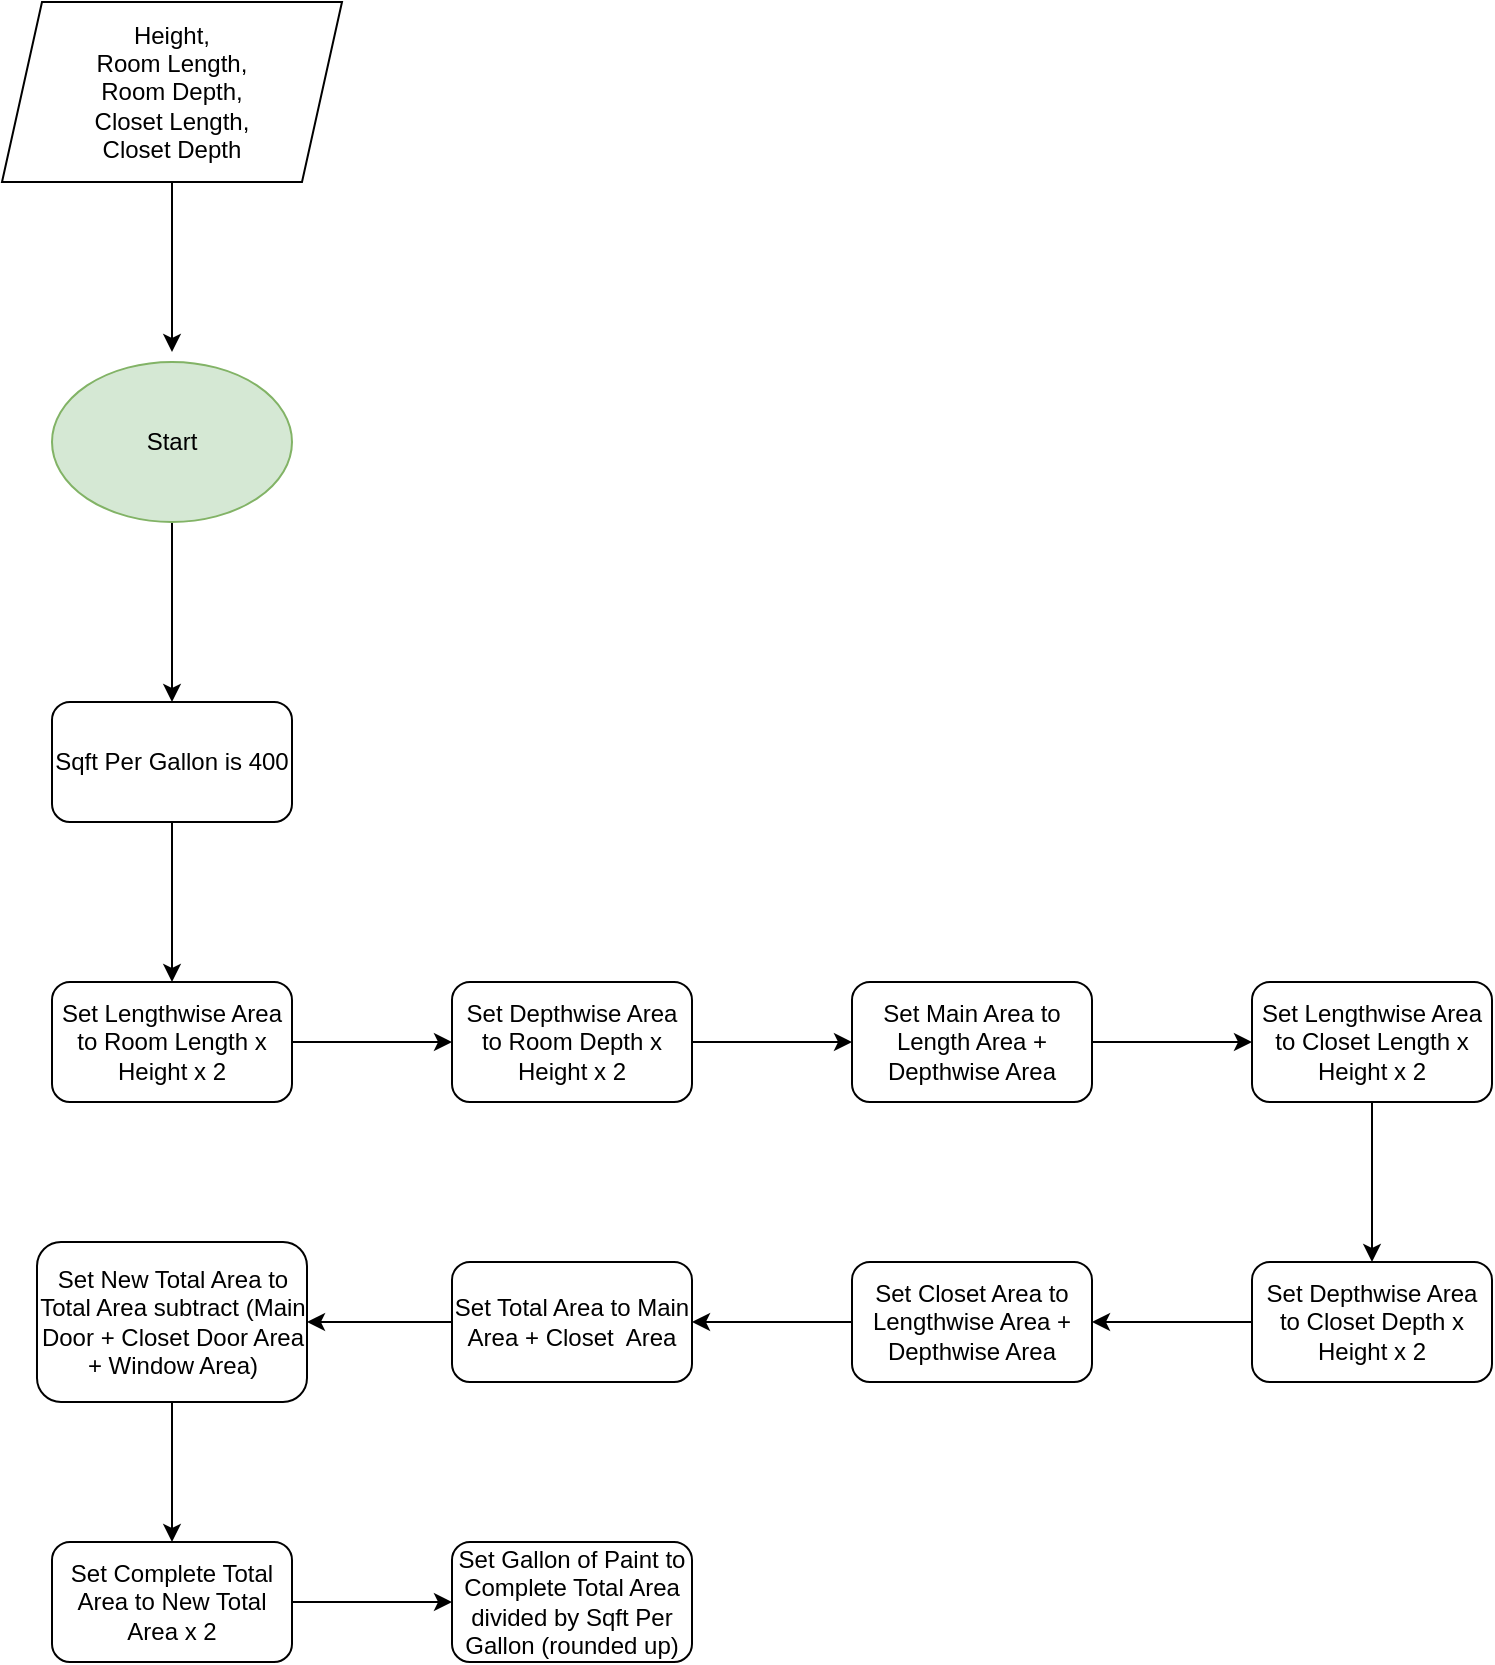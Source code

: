 <mxfile version="23.0.2" type="github">
  <diagram name="Page-1" id="OsDCTFFcUCsN8zuCSZxm">
    <mxGraphModel dx="1434" dy="754" grid="1" gridSize="10" guides="1" tooltips="1" connect="1" arrows="1" fold="1" page="1" pageScale="1" pageWidth="850" pageHeight="1100" math="0" shadow="0">
      <root>
        <mxCell id="0" />
        <mxCell id="1" parent="0" />
        <mxCell id="8wQ8Ysk3uBlUi0FR1xbj-3" value="" style="edgeStyle=orthogonalEdgeStyle;rounded=0;orthogonalLoop=1;jettySize=auto;html=1;" edge="1" parent="1" source="8wQ8Ysk3uBlUi0FR1xbj-1">
          <mxGeometry relative="1" as="geometry">
            <mxPoint x="105" y="215" as="targetPoint" />
          </mxGeometry>
        </mxCell>
        <mxCell id="8wQ8Ysk3uBlUi0FR1xbj-1" value="&lt;div&gt;Height,&lt;/div&gt;&lt;div&gt;Room Length,&lt;/div&gt;&lt;div&gt;Room Depth,&lt;/div&gt;&lt;div&gt;Closet Length,&lt;/div&gt;&lt;div&gt;Closet Depth&lt;br&gt;&lt;/div&gt;" style="shape=parallelogram;perimeter=parallelogramPerimeter;whiteSpace=wrap;html=1;fixedSize=1;" vertex="1" parent="1">
          <mxGeometry x="20" y="40" width="170" height="90" as="geometry" />
        </mxCell>
        <mxCell id="8wQ8Ysk3uBlUi0FR1xbj-6" value="" style="edgeStyle=orthogonalEdgeStyle;rounded=0;orthogonalLoop=1;jettySize=auto;html=1;" edge="1" parent="1" source="8wQ8Ysk3uBlUi0FR1xbj-4" target="8wQ8Ysk3uBlUi0FR1xbj-5">
          <mxGeometry relative="1" as="geometry" />
        </mxCell>
        <mxCell id="8wQ8Ysk3uBlUi0FR1xbj-4" value="Start" style="ellipse;whiteSpace=wrap;html=1;fillColor=#d5e8d4;strokeColor=#82b366;" vertex="1" parent="1">
          <mxGeometry x="45" y="220" width="120" height="80" as="geometry" />
        </mxCell>
        <mxCell id="8wQ8Ysk3uBlUi0FR1xbj-12" value="" style="edgeStyle=orthogonalEdgeStyle;rounded=0;orthogonalLoop=1;jettySize=auto;html=1;" edge="1" parent="1" source="8wQ8Ysk3uBlUi0FR1xbj-5" target="8wQ8Ysk3uBlUi0FR1xbj-11">
          <mxGeometry relative="1" as="geometry" />
        </mxCell>
        <mxCell id="8wQ8Ysk3uBlUi0FR1xbj-5" value="Sqft Per Gallon is 400" style="rounded=1;whiteSpace=wrap;html=1;" vertex="1" parent="1">
          <mxGeometry x="45" y="390" width="120" height="60" as="geometry" />
        </mxCell>
        <mxCell id="8wQ8Ysk3uBlUi0FR1xbj-14" value="" style="edgeStyle=orthogonalEdgeStyle;rounded=0;orthogonalLoop=1;jettySize=auto;html=1;" edge="1" parent="1" source="8wQ8Ysk3uBlUi0FR1xbj-11" target="8wQ8Ysk3uBlUi0FR1xbj-13">
          <mxGeometry relative="1" as="geometry" />
        </mxCell>
        <mxCell id="8wQ8Ysk3uBlUi0FR1xbj-11" value="Set Lengthwise Area to Room Length x Height x 2" style="rounded=1;whiteSpace=wrap;html=1;" vertex="1" parent="1">
          <mxGeometry x="45" y="530" width="120" height="60" as="geometry" />
        </mxCell>
        <mxCell id="8wQ8Ysk3uBlUi0FR1xbj-16" value="" style="edgeStyle=orthogonalEdgeStyle;rounded=0;orthogonalLoop=1;jettySize=auto;html=1;" edge="1" parent="1" source="8wQ8Ysk3uBlUi0FR1xbj-13" target="8wQ8Ysk3uBlUi0FR1xbj-15">
          <mxGeometry relative="1" as="geometry" />
        </mxCell>
        <mxCell id="8wQ8Ysk3uBlUi0FR1xbj-13" value="Set Depthwise Area to Room Depth x Height x 2" style="rounded=1;whiteSpace=wrap;html=1;" vertex="1" parent="1">
          <mxGeometry x="245" y="530" width="120" height="60" as="geometry" />
        </mxCell>
        <mxCell id="8wQ8Ysk3uBlUi0FR1xbj-18" value="" style="edgeStyle=orthogonalEdgeStyle;rounded=0;orthogonalLoop=1;jettySize=auto;html=1;" edge="1" parent="1" source="8wQ8Ysk3uBlUi0FR1xbj-15" target="8wQ8Ysk3uBlUi0FR1xbj-17">
          <mxGeometry relative="1" as="geometry" />
        </mxCell>
        <mxCell id="8wQ8Ysk3uBlUi0FR1xbj-15" value="Set Main Area to Length Area + Depthwise Area " style="rounded=1;whiteSpace=wrap;html=1;" vertex="1" parent="1">
          <mxGeometry x="445" y="530" width="120" height="60" as="geometry" />
        </mxCell>
        <mxCell id="8wQ8Ysk3uBlUi0FR1xbj-22" value="" style="edgeStyle=orthogonalEdgeStyle;rounded=0;orthogonalLoop=1;jettySize=auto;html=1;" edge="1" parent="1" source="8wQ8Ysk3uBlUi0FR1xbj-17" target="8wQ8Ysk3uBlUi0FR1xbj-21">
          <mxGeometry relative="1" as="geometry" />
        </mxCell>
        <mxCell id="8wQ8Ysk3uBlUi0FR1xbj-17" value="Set Lengthwise Area to Closet Length x Height x 2" style="rounded=1;whiteSpace=wrap;html=1;" vertex="1" parent="1">
          <mxGeometry x="645" y="530" width="120" height="60" as="geometry" />
        </mxCell>
        <mxCell id="8wQ8Ysk3uBlUi0FR1xbj-24" value="" style="edgeStyle=orthogonalEdgeStyle;rounded=0;orthogonalLoop=1;jettySize=auto;html=1;" edge="1" parent="1" source="8wQ8Ysk3uBlUi0FR1xbj-21" target="8wQ8Ysk3uBlUi0FR1xbj-23">
          <mxGeometry relative="1" as="geometry" />
        </mxCell>
        <mxCell id="8wQ8Ysk3uBlUi0FR1xbj-21" value="Set Depthwise Area to Closet Depth x Height x 2" style="rounded=1;whiteSpace=wrap;html=1;" vertex="1" parent="1">
          <mxGeometry x="645" y="670" width="120" height="60" as="geometry" />
        </mxCell>
        <mxCell id="8wQ8Ysk3uBlUi0FR1xbj-26" value="" style="edgeStyle=orthogonalEdgeStyle;rounded=0;orthogonalLoop=1;jettySize=auto;html=1;" edge="1" parent="1" source="8wQ8Ysk3uBlUi0FR1xbj-23" target="8wQ8Ysk3uBlUi0FR1xbj-25">
          <mxGeometry relative="1" as="geometry" />
        </mxCell>
        <mxCell id="8wQ8Ysk3uBlUi0FR1xbj-23" value="Set Closet Area to Lengthwise Area + Depthwise Area" style="rounded=1;whiteSpace=wrap;html=1;" vertex="1" parent="1">
          <mxGeometry x="445" y="670" width="120" height="60" as="geometry" />
        </mxCell>
        <mxCell id="8wQ8Ysk3uBlUi0FR1xbj-28" value="" style="edgeStyle=orthogonalEdgeStyle;rounded=0;orthogonalLoop=1;jettySize=auto;html=1;" edge="1" parent="1" source="8wQ8Ysk3uBlUi0FR1xbj-25" target="8wQ8Ysk3uBlUi0FR1xbj-27">
          <mxGeometry relative="1" as="geometry" />
        </mxCell>
        <mxCell id="8wQ8Ysk3uBlUi0FR1xbj-25" value="Set Total Area to Main Area + Closet&amp;nbsp; Area" style="rounded=1;whiteSpace=wrap;html=1;" vertex="1" parent="1">
          <mxGeometry x="245" y="670" width="120" height="60" as="geometry" />
        </mxCell>
        <mxCell id="8wQ8Ysk3uBlUi0FR1xbj-32" value="" style="edgeStyle=orthogonalEdgeStyle;rounded=0;orthogonalLoop=1;jettySize=auto;html=1;" edge="1" parent="1" source="8wQ8Ysk3uBlUi0FR1xbj-27" target="8wQ8Ysk3uBlUi0FR1xbj-31">
          <mxGeometry relative="1" as="geometry" />
        </mxCell>
        <mxCell id="8wQ8Ysk3uBlUi0FR1xbj-27" value="Set New Total Area to Total Area subtract (Main Door + Closet Door Area + Window Area)" style="rounded=1;whiteSpace=wrap;html=1;" vertex="1" parent="1">
          <mxGeometry x="37.5" y="660" width="135" height="80" as="geometry" />
        </mxCell>
        <mxCell id="8wQ8Ysk3uBlUi0FR1xbj-34" value="" style="edgeStyle=orthogonalEdgeStyle;rounded=0;orthogonalLoop=1;jettySize=auto;html=1;" edge="1" parent="1" source="8wQ8Ysk3uBlUi0FR1xbj-31" target="8wQ8Ysk3uBlUi0FR1xbj-33">
          <mxGeometry relative="1" as="geometry" />
        </mxCell>
        <mxCell id="8wQ8Ysk3uBlUi0FR1xbj-31" value="Set Complete Total Area to New Total Area x 2" style="rounded=1;whiteSpace=wrap;html=1;" vertex="1" parent="1">
          <mxGeometry x="45" y="810" width="120" height="60" as="geometry" />
        </mxCell>
        <mxCell id="8wQ8Ysk3uBlUi0FR1xbj-33" value="Set Gallon of Paint to Complete Total Area divided by Sqft Per Gallon (rounded up)" style="rounded=1;whiteSpace=wrap;html=1;" vertex="1" parent="1">
          <mxGeometry x="245" y="810" width="120" height="60" as="geometry" />
        </mxCell>
      </root>
    </mxGraphModel>
  </diagram>
</mxfile>
